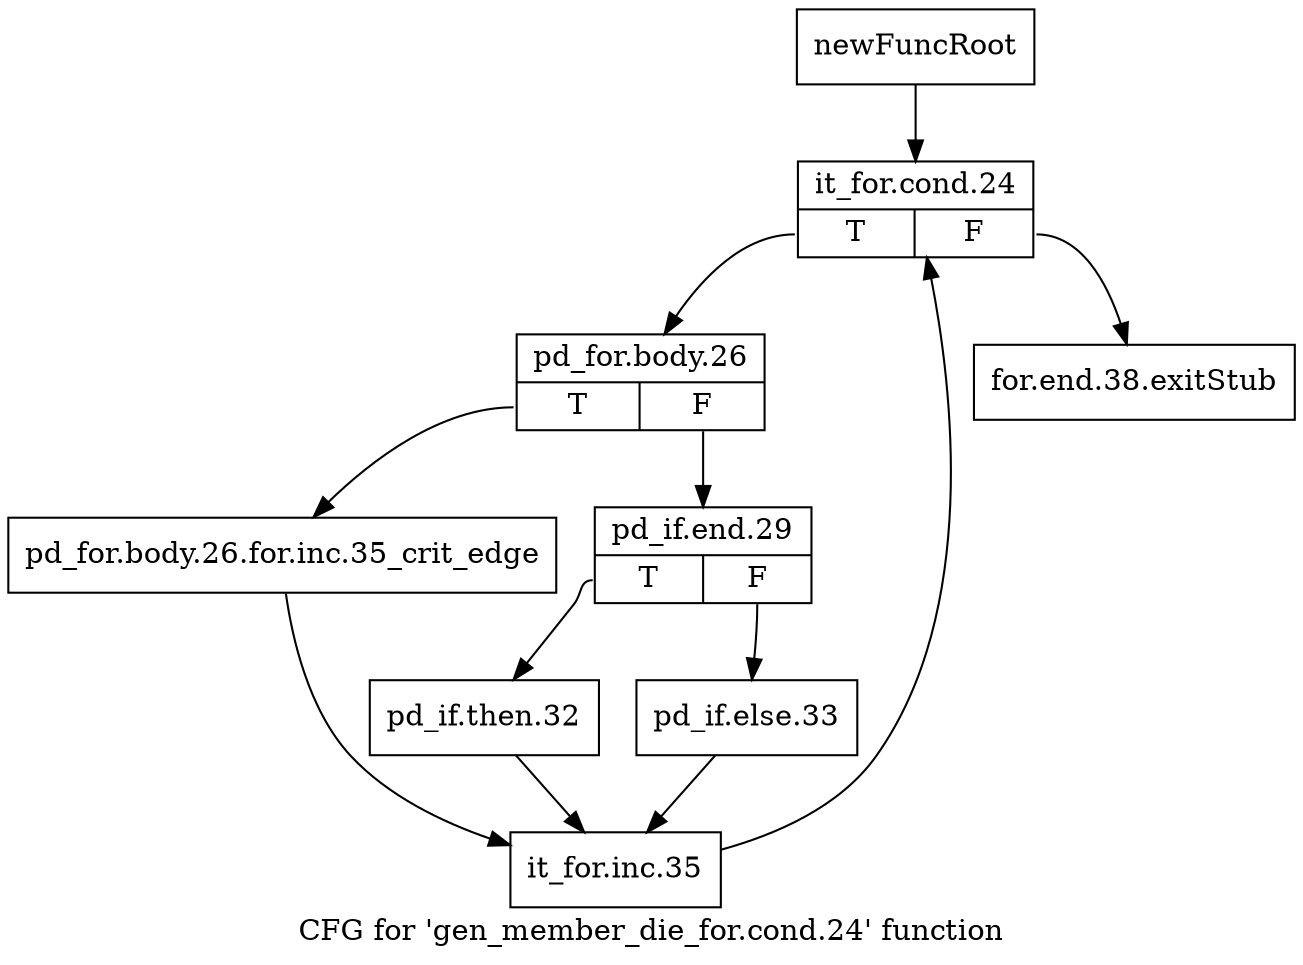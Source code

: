 digraph "CFG for 'gen_member_die_for.cond.24' function" {
	label="CFG for 'gen_member_die_for.cond.24' function";

	Node0xabeaf00 [shape=record,label="{newFuncRoot}"];
	Node0xabeaf00 -> Node0xabeafa0;
	Node0xabeaf50 [shape=record,label="{for.end.38.exitStub}"];
	Node0xabeafa0 [shape=record,label="{it_for.cond.24|{<s0>T|<s1>F}}"];
	Node0xabeafa0:s0 -> Node0xabeaff0;
	Node0xabeafa0:s1 -> Node0xabeaf50;
	Node0xabeaff0 [shape=record,label="{pd_for.body.26|{<s0>T|<s1>F}}"];
	Node0xabeaff0:s0 -> Node0xabeb130;
	Node0xabeaff0:s1 -> Node0xabeb040;
	Node0xabeb040 [shape=record,label="{pd_if.end.29|{<s0>T|<s1>F}}"];
	Node0xabeb040:s0 -> Node0xabeb0e0;
	Node0xabeb040:s1 -> Node0xabeb090;
	Node0xabeb090 [shape=record,label="{pd_if.else.33}"];
	Node0xabeb090 -> Node0xabeb180;
	Node0xabeb0e0 [shape=record,label="{pd_if.then.32}"];
	Node0xabeb0e0 -> Node0xabeb180;
	Node0xabeb130 [shape=record,label="{pd_for.body.26.for.inc.35_crit_edge}"];
	Node0xabeb130 -> Node0xabeb180;
	Node0xabeb180 [shape=record,label="{it_for.inc.35}"];
	Node0xabeb180 -> Node0xabeafa0;
}
